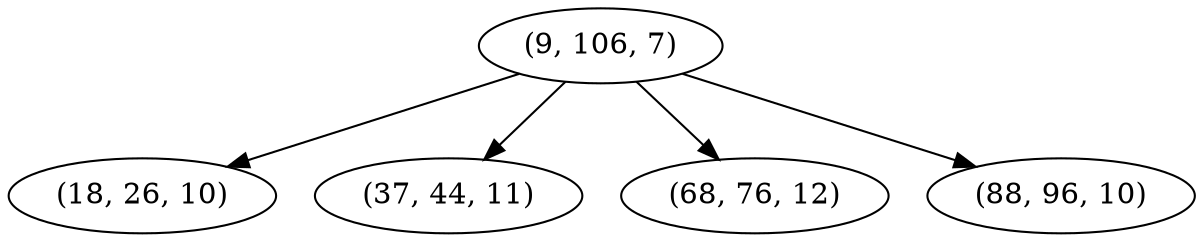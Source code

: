 digraph tree {
    "(9, 106, 7)";
    "(18, 26, 10)";
    "(37, 44, 11)";
    "(68, 76, 12)";
    "(88, 96, 10)";
    "(9, 106, 7)" -> "(18, 26, 10)";
    "(9, 106, 7)" -> "(37, 44, 11)";
    "(9, 106, 7)" -> "(68, 76, 12)";
    "(9, 106, 7)" -> "(88, 96, 10)";
}

